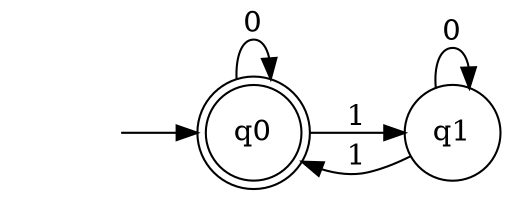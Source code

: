 digraph finite_state_machine {
	rankdir=LR;
	size="4,2"
	node [shape = none]; s [label=""];
	node [shape = doublecircle]; q0;
	node [shape = circle];
	s -> q0;
	q0 -> q1 [ label = "1" ]
	q1 -> q0 [ label = "1" ]
	q0 -> q0 [ label = "0" ]
	q1 -> q1 [ label = "0" ]
}

